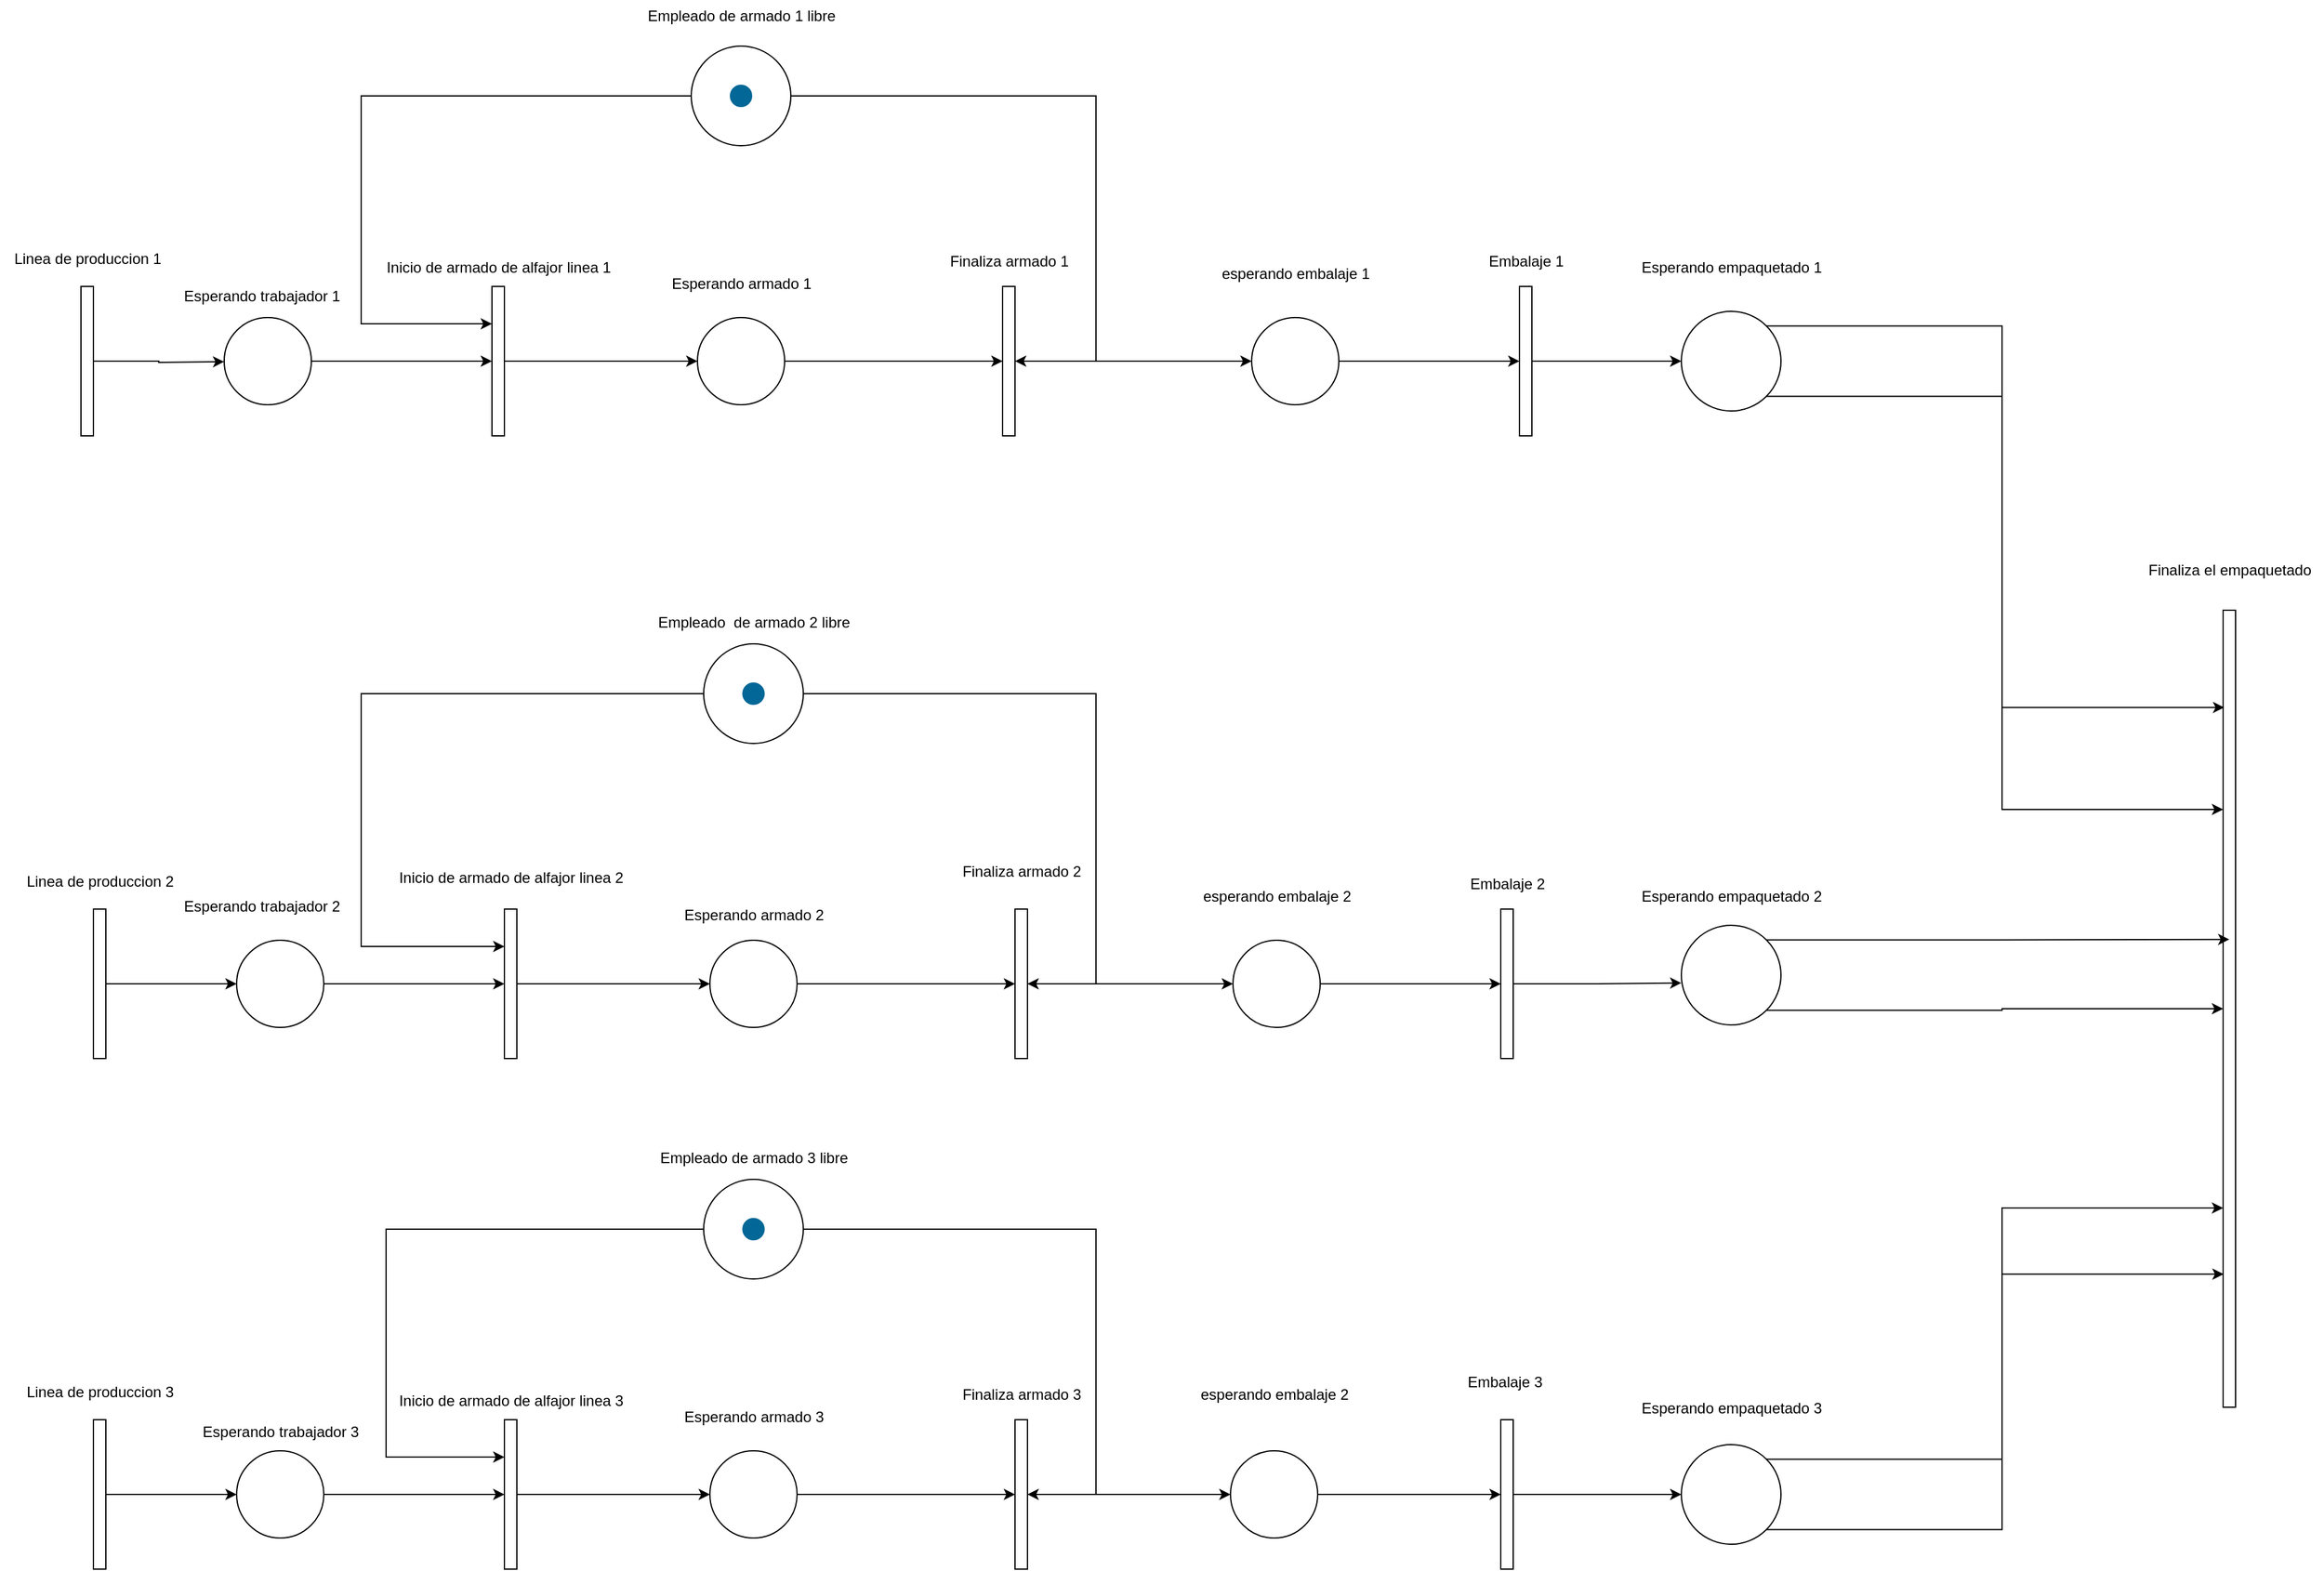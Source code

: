 <mxfile version="24.7.17">
  <diagram name="Página-1" id="KOT08QW-0WxqGODEAb8i">
    <mxGraphModel dx="2647" dy="2899" grid="1" gridSize="10" guides="1" tooltips="1" connect="1" arrows="1" fold="1" page="1" pageScale="1" pageWidth="827" pageHeight="1169" math="0" shadow="0">
      <root>
        <mxCell id="0" />
        <mxCell id="1" parent="0" />
        <mxCell id="YQJc6PB8ockor6OUpRkm-7" style="edgeStyle=orthogonalEdgeStyle;rounded=0;orthogonalLoop=1;jettySize=auto;html=1;exitX=0.5;exitY=1;exitDx=0;exitDy=0;" edge="1" parent="1" source="YQJc6PB8ockor6OUpRkm-1">
          <mxGeometry relative="1" as="geometry">
            <mxPoint x="310.0" y="225.471" as="targetPoint" />
          </mxGeometry>
        </mxCell>
        <mxCell id="YQJc6PB8ockor6OUpRkm-1" value="" style="rounded=0;whiteSpace=wrap;html=1;rotation=-90;" vertex="1" parent="1">
          <mxGeometry x="140" y="220" width="120" height="10" as="geometry" />
        </mxCell>
        <mxCell id="YQJc6PB8ockor6OUpRkm-2" value="Linea de produccion 1&lt;div&gt;&lt;br&gt;&lt;/div&gt;" style="text;html=1;align=center;verticalAlign=middle;resizable=0;points=[];autosize=1;strokeColor=none;fillColor=none;" vertex="1" parent="1">
          <mxGeometry x="130" y="130" width="140" height="40" as="geometry" />
        </mxCell>
        <mxCell id="YQJc6PB8ockor6OUpRkm-10" style="edgeStyle=orthogonalEdgeStyle;rounded=0;orthogonalLoop=1;jettySize=auto;html=1;exitX=0.5;exitY=1;exitDx=0;exitDy=0;entryX=0;entryY=0.5;entryDx=0;entryDy=0;" edge="1" parent="1" source="YQJc6PB8ockor6OUpRkm-3" target="YQJc6PB8ockor6OUpRkm-11">
          <mxGeometry relative="1" as="geometry">
            <mxPoint x="320.0" y="725.471" as="targetPoint" />
          </mxGeometry>
        </mxCell>
        <mxCell id="YQJc6PB8ockor6OUpRkm-3" value="" style="rounded=0;whiteSpace=wrap;html=1;rotation=-90;" vertex="1" parent="1">
          <mxGeometry x="150" y="720" width="120" height="10" as="geometry" />
        </mxCell>
        <mxCell id="YQJc6PB8ockor6OUpRkm-4" value="Linea de produccion 2&lt;div&gt;&lt;br&gt;&lt;/div&gt;" style="text;html=1;align=center;verticalAlign=middle;resizable=0;points=[];autosize=1;strokeColor=none;fillColor=none;" vertex="1" parent="1">
          <mxGeometry x="140" y="630" width="140" height="40" as="geometry" />
        </mxCell>
        <mxCell id="YQJc6PB8ockor6OUpRkm-15" style="edgeStyle=orthogonalEdgeStyle;rounded=0;orthogonalLoop=1;jettySize=auto;html=1;exitX=0.5;exitY=1;exitDx=0;exitDy=0;entryX=0;entryY=0.5;entryDx=0;entryDy=0;" edge="1" parent="1" source="YQJc6PB8ockor6OUpRkm-5" target="YQJc6PB8ockor6OUpRkm-14">
          <mxGeometry relative="1" as="geometry" />
        </mxCell>
        <mxCell id="YQJc6PB8ockor6OUpRkm-5" value="" style="rounded=0;whiteSpace=wrap;html=1;rotation=-90;" vertex="1" parent="1">
          <mxGeometry x="150" y="1130" width="120" height="10" as="geometry" />
        </mxCell>
        <mxCell id="YQJc6PB8ockor6OUpRkm-6" value="Linea de produccion 3&lt;div&gt;&lt;br&gt;&lt;/div&gt;" style="text;html=1;align=center;verticalAlign=middle;resizable=0;points=[];autosize=1;strokeColor=none;fillColor=none;" vertex="1" parent="1">
          <mxGeometry x="140" y="1040" width="140" height="40" as="geometry" />
        </mxCell>
        <mxCell id="YQJc6PB8ockor6OUpRkm-30" style="edgeStyle=orthogonalEdgeStyle;rounded=0;orthogonalLoop=1;jettySize=auto;html=1;entryX=0.5;entryY=0;entryDx=0;entryDy=0;" edge="1" parent="1" source="YQJc6PB8ockor6OUpRkm-8" target="YQJc6PB8ockor6OUpRkm-28">
          <mxGeometry relative="1" as="geometry" />
        </mxCell>
        <mxCell id="YQJc6PB8ockor6OUpRkm-8" value="" style="ellipse;whiteSpace=wrap;html=1;aspect=fixed;" vertex="1" parent="1">
          <mxGeometry x="310.0" y="190" width="70" height="70" as="geometry" />
        </mxCell>
        <mxCell id="YQJc6PB8ockor6OUpRkm-9" value="Esperando trabajador 1" style="text;html=1;align=center;verticalAlign=middle;resizable=0;points=[];autosize=1;strokeColor=none;fillColor=none;" vertex="1" parent="1">
          <mxGeometry x="265" y="158" width="150" height="30" as="geometry" />
        </mxCell>
        <mxCell id="YQJc6PB8ockor6OUpRkm-31" style="edgeStyle=orthogonalEdgeStyle;rounded=0;orthogonalLoop=1;jettySize=auto;html=1;exitX=1;exitY=0.5;exitDx=0;exitDy=0;entryX=0.5;entryY=0;entryDx=0;entryDy=0;" edge="1" parent="1" source="YQJc6PB8ockor6OUpRkm-11" target="YQJc6PB8ockor6OUpRkm-24">
          <mxGeometry relative="1" as="geometry" />
        </mxCell>
        <mxCell id="YQJc6PB8ockor6OUpRkm-11" value="" style="ellipse;whiteSpace=wrap;html=1;aspect=fixed;" vertex="1" parent="1">
          <mxGeometry x="320.0" y="690" width="70" height="70" as="geometry" />
        </mxCell>
        <mxCell id="YQJc6PB8ockor6OUpRkm-12" value="Esperando trabajador 2" style="text;html=1;align=center;verticalAlign=middle;resizable=0;points=[];autosize=1;strokeColor=none;fillColor=none;" vertex="1" parent="1">
          <mxGeometry x="265" y="648" width="150" height="30" as="geometry" />
        </mxCell>
        <mxCell id="YQJc6PB8ockor6OUpRkm-18" style="edgeStyle=orthogonalEdgeStyle;rounded=0;orthogonalLoop=1;jettySize=auto;html=1;exitX=1;exitY=0.5;exitDx=0;exitDy=0;entryX=0.5;entryY=0;entryDx=0;entryDy=0;" edge="1" parent="1" source="YQJc6PB8ockor6OUpRkm-14" target="YQJc6PB8ockor6OUpRkm-17">
          <mxGeometry relative="1" as="geometry" />
        </mxCell>
        <mxCell id="YQJc6PB8ockor6OUpRkm-14" value="" style="ellipse;whiteSpace=wrap;html=1;aspect=fixed;" vertex="1" parent="1">
          <mxGeometry x="320.0" y="1100" width="70" height="70" as="geometry" />
        </mxCell>
        <mxCell id="YQJc6PB8ockor6OUpRkm-16" value="Esperando trabajador 3" style="text;html=1;align=center;verticalAlign=middle;resizable=0;points=[];autosize=1;strokeColor=none;fillColor=none;" vertex="1" parent="1">
          <mxGeometry x="280" y="1070" width="150" height="30" as="geometry" />
        </mxCell>
        <mxCell id="YQJc6PB8ockor6OUpRkm-40" style="edgeStyle=orthogonalEdgeStyle;rounded=0;orthogonalLoop=1;jettySize=auto;html=1;exitX=0.5;exitY=1;exitDx=0;exitDy=0;entryX=0;entryY=0.5;entryDx=0;entryDy=0;" edge="1" parent="1" source="YQJc6PB8ockor6OUpRkm-17" target="YQJc6PB8ockor6OUpRkm-38">
          <mxGeometry relative="1" as="geometry">
            <mxPoint x="680.0" y="1134.882" as="targetPoint" />
          </mxGeometry>
        </mxCell>
        <mxCell id="YQJc6PB8ockor6OUpRkm-17" value="" style="rounded=0;whiteSpace=wrap;html=1;rotation=-90;" vertex="1" parent="1">
          <mxGeometry x="480" y="1130" width="120" height="10" as="geometry" />
        </mxCell>
        <mxCell id="YQJc6PB8ockor6OUpRkm-19" value="Inicio de armado de alfajor linea 3" style="text;html=1;align=center;verticalAlign=middle;resizable=0;points=[];autosize=1;strokeColor=none;fillColor=none;" vertex="1" parent="1">
          <mxGeometry x="440" y="1045" width="200" height="30" as="geometry" />
        </mxCell>
        <mxCell id="YQJc6PB8ockor6OUpRkm-41" style="edgeStyle=orthogonalEdgeStyle;rounded=0;orthogonalLoop=1;jettySize=auto;html=1;exitX=0.5;exitY=1;exitDx=0;exitDy=0;" edge="1" parent="1" source="YQJc6PB8ockor6OUpRkm-24" target="YQJc6PB8ockor6OUpRkm-36">
          <mxGeometry relative="1" as="geometry" />
        </mxCell>
        <mxCell id="YQJc6PB8ockor6OUpRkm-24" value="" style="rounded=0;whiteSpace=wrap;html=1;rotation=-90;" vertex="1" parent="1">
          <mxGeometry x="480" y="720" width="120" height="10" as="geometry" />
        </mxCell>
        <mxCell id="YQJc6PB8ockor6OUpRkm-25" value="Inicio de armado de alfajor linea 2" style="text;html=1;align=center;verticalAlign=middle;resizable=0;points=[];autosize=1;strokeColor=none;fillColor=none;" vertex="1" parent="1">
          <mxGeometry x="440" y="625" width="200" height="30" as="geometry" />
        </mxCell>
        <mxCell id="YQJc6PB8ockor6OUpRkm-32" style="edgeStyle=orthogonalEdgeStyle;rounded=0;orthogonalLoop=1;jettySize=auto;html=1;exitX=0.5;exitY=1;exitDx=0;exitDy=0;entryX=0;entryY=0.5;entryDx=0;entryDy=0;" edge="1" parent="1" source="YQJc6PB8ockor6OUpRkm-28" target="YQJc6PB8ockor6OUpRkm-34">
          <mxGeometry relative="1" as="geometry">
            <mxPoint x="630" y="224.714" as="targetPoint" />
          </mxGeometry>
        </mxCell>
        <mxCell id="YQJc6PB8ockor6OUpRkm-28" value="" style="rounded=0;whiteSpace=wrap;html=1;rotation=-90;" vertex="1" parent="1">
          <mxGeometry x="470" y="220" width="120" height="10" as="geometry" />
        </mxCell>
        <mxCell id="YQJc6PB8ockor6OUpRkm-29" value="Inicio de armado de alfajor linea 1" style="text;html=1;align=center;verticalAlign=middle;resizable=0;points=[];autosize=1;strokeColor=none;fillColor=none;" vertex="1" parent="1">
          <mxGeometry x="430" y="135" width="200" height="30" as="geometry" />
        </mxCell>
        <mxCell id="YQJc6PB8ockor6OUpRkm-52" style="edgeStyle=orthogonalEdgeStyle;rounded=0;orthogonalLoop=1;jettySize=auto;html=1;exitX=1;exitY=0.5;exitDx=0;exitDy=0;entryX=0.5;entryY=0;entryDx=0;entryDy=0;" edge="1" parent="1" source="YQJc6PB8ockor6OUpRkm-34" target="YQJc6PB8ockor6OUpRkm-48">
          <mxGeometry relative="1" as="geometry" />
        </mxCell>
        <mxCell id="YQJc6PB8ockor6OUpRkm-34" value="" style="ellipse;whiteSpace=wrap;html=1;aspect=fixed;" vertex="1" parent="1">
          <mxGeometry x="690.0" y="190" width="70" height="70" as="geometry" />
        </mxCell>
        <mxCell id="YQJc6PB8ockor6OUpRkm-35" value="Esperando armado 1" style="text;html=1;align=center;verticalAlign=middle;resizable=0;points=[];autosize=1;strokeColor=none;fillColor=none;" vertex="1" parent="1">
          <mxGeometry x="655" y="148" width="140" height="30" as="geometry" />
        </mxCell>
        <mxCell id="YQJc6PB8ockor6OUpRkm-50" style="edgeStyle=orthogonalEdgeStyle;rounded=0;orthogonalLoop=1;jettySize=auto;html=1;exitX=1;exitY=0.5;exitDx=0;exitDy=0;entryX=0.5;entryY=0;entryDx=0;entryDy=0;" edge="1" parent="1" source="YQJc6PB8ockor6OUpRkm-36" target="YQJc6PB8ockor6OUpRkm-46">
          <mxGeometry relative="1" as="geometry" />
        </mxCell>
        <mxCell id="YQJc6PB8ockor6OUpRkm-36" value="" style="ellipse;whiteSpace=wrap;html=1;aspect=fixed;" vertex="1" parent="1">
          <mxGeometry x="700.0" y="690" width="70" height="70" as="geometry" />
        </mxCell>
        <mxCell id="YQJc6PB8ockor6OUpRkm-37" value="Esperando armado 2" style="text;html=1;align=center;verticalAlign=middle;resizable=0;points=[];autosize=1;strokeColor=none;fillColor=none;" vertex="1" parent="1">
          <mxGeometry x="665" y="655" width="140" height="30" as="geometry" />
        </mxCell>
        <mxCell id="YQJc6PB8ockor6OUpRkm-44" style="edgeStyle=orthogonalEdgeStyle;rounded=0;orthogonalLoop=1;jettySize=auto;html=1;exitX=1;exitY=0.5;exitDx=0;exitDy=0;entryX=0.5;entryY=0;entryDx=0;entryDy=0;" edge="1" parent="1" source="YQJc6PB8ockor6OUpRkm-38" target="YQJc6PB8ockor6OUpRkm-43">
          <mxGeometry relative="1" as="geometry" />
        </mxCell>
        <mxCell id="YQJc6PB8ockor6OUpRkm-38" value="" style="ellipse;whiteSpace=wrap;html=1;aspect=fixed;" vertex="1" parent="1">
          <mxGeometry x="700.0" y="1100" width="70" height="70" as="geometry" />
        </mxCell>
        <mxCell id="YQJc6PB8ockor6OUpRkm-39" value="Esperando armado 3" style="text;html=1;align=center;verticalAlign=middle;resizable=0;points=[];autosize=1;strokeColor=none;fillColor=none;" vertex="1" parent="1">
          <mxGeometry x="665" y="1058" width="140" height="30" as="geometry" />
        </mxCell>
        <mxCell id="YQJc6PB8ockor6OUpRkm-92" style="edgeStyle=orthogonalEdgeStyle;rounded=0;orthogonalLoop=1;jettySize=auto;html=1;exitX=0.5;exitY=1;exitDx=0;exitDy=0;entryX=0;entryY=0.5;entryDx=0;entryDy=0;" edge="1" parent="1" source="YQJc6PB8ockor6OUpRkm-43" target="YQJc6PB8ockor6OUpRkm-76">
          <mxGeometry relative="1" as="geometry" />
        </mxCell>
        <mxCell id="YQJc6PB8ockor6OUpRkm-43" value="" style="rounded=0;whiteSpace=wrap;html=1;rotation=-90;" vertex="1" parent="1">
          <mxGeometry x="890" y="1130" width="120" height="10" as="geometry" />
        </mxCell>
        <mxCell id="YQJc6PB8ockor6OUpRkm-45" value="Finaliza armado 3" style="text;html=1;align=center;verticalAlign=middle;resizable=0;points=[];autosize=1;strokeColor=none;fillColor=none;" vertex="1" parent="1">
          <mxGeometry x="890" y="1040" width="120" height="30" as="geometry" />
        </mxCell>
        <mxCell id="YQJc6PB8ockor6OUpRkm-69" style="edgeStyle=orthogonalEdgeStyle;rounded=0;orthogonalLoop=1;jettySize=auto;html=1;exitX=0.5;exitY=1;exitDx=0;exitDy=0;" edge="1" parent="1" source="YQJc6PB8ockor6OUpRkm-46">
          <mxGeometry relative="1" as="geometry">
            <mxPoint x="1120" y="725" as="targetPoint" />
          </mxGeometry>
        </mxCell>
        <mxCell id="YQJc6PB8ockor6OUpRkm-46" value="" style="rounded=0;whiteSpace=wrap;html=1;rotation=-90;" vertex="1" parent="1">
          <mxGeometry x="890" y="720" width="120" height="10" as="geometry" />
        </mxCell>
        <mxCell id="YQJc6PB8ockor6OUpRkm-47" value="Finaliza armado 2" style="text;html=1;align=center;verticalAlign=middle;resizable=0;points=[];autosize=1;strokeColor=none;fillColor=none;" vertex="1" parent="1">
          <mxGeometry x="890" y="620" width="120" height="30" as="geometry" />
        </mxCell>
        <mxCell id="YQJc6PB8ockor6OUpRkm-91" style="edgeStyle=orthogonalEdgeStyle;rounded=0;orthogonalLoop=1;jettySize=auto;html=1;exitX=0.5;exitY=1;exitDx=0;exitDy=0;" edge="1" parent="1" source="YQJc6PB8ockor6OUpRkm-48" target="YQJc6PB8ockor6OUpRkm-86">
          <mxGeometry relative="1" as="geometry" />
        </mxCell>
        <mxCell id="YQJc6PB8ockor6OUpRkm-48" value="" style="rounded=0;whiteSpace=wrap;html=1;rotation=-90;" vertex="1" parent="1">
          <mxGeometry x="880" y="220" width="120" height="10" as="geometry" />
        </mxCell>
        <mxCell id="YQJc6PB8ockor6OUpRkm-49" value="Finaliza armado 1" style="text;html=1;align=center;verticalAlign=middle;resizable=0;points=[];autosize=1;strokeColor=none;fillColor=none;" vertex="1" parent="1">
          <mxGeometry x="880" y="130" width="120" height="30" as="geometry" />
        </mxCell>
        <mxCell id="YQJc6PB8ockor6OUpRkm-53" value="" style="shape=mxgraph.cisco.misc.token;html=1;pointerEvents=1;dashed=0;fillColor=#036897;strokeColor=#ffffff;strokeWidth=2;verticalLabelPosition=bottom;verticalAlign=top;align=center;outlineConnect=0;" vertex="1" parent="1">
          <mxGeometry x="715" y="2" width="20" height="20" as="geometry" />
        </mxCell>
        <mxCell id="YQJc6PB8ockor6OUpRkm-62" style="edgeStyle=orthogonalEdgeStyle;rounded=0;orthogonalLoop=1;jettySize=auto;html=1;exitX=0;exitY=0.5;exitDx=0;exitDy=0;entryX=0.75;entryY=0;entryDx=0;entryDy=0;" edge="1" parent="1" source="YQJc6PB8ockor6OUpRkm-54" target="YQJc6PB8ockor6OUpRkm-28">
          <mxGeometry relative="1" as="geometry">
            <Array as="points">
              <mxPoint x="420" y="12" />
              <mxPoint x="420" y="195" />
            </Array>
          </mxGeometry>
        </mxCell>
        <mxCell id="YQJc6PB8ockor6OUpRkm-68" style="edgeStyle=orthogonalEdgeStyle;rounded=0;orthogonalLoop=1;jettySize=auto;html=1;exitX=1;exitY=0.5;exitDx=0;exitDy=0;entryX=0.5;entryY=1;entryDx=0;entryDy=0;" edge="1" parent="1" source="YQJc6PB8ockor6OUpRkm-54" target="YQJc6PB8ockor6OUpRkm-48">
          <mxGeometry relative="1" as="geometry">
            <Array as="points">
              <mxPoint x="1010" y="12" />
              <mxPoint x="1010" y="225" />
            </Array>
          </mxGeometry>
        </mxCell>
        <mxCell id="YQJc6PB8ockor6OUpRkm-54" value="" style="ellipse;whiteSpace=wrap;html=1;aspect=fixed;fillColor=none;" vertex="1" parent="1">
          <mxGeometry x="685" y="-28" width="80" height="80" as="geometry" />
        </mxCell>
        <mxCell id="YQJc6PB8ockor6OUpRkm-55" value="Empleado de armado 1 libre&lt;div&gt;&lt;br&gt;&lt;/div&gt;" style="text;html=1;align=center;verticalAlign=middle;resizable=0;points=[];autosize=1;strokeColor=none;fillColor=none;" vertex="1" parent="1">
          <mxGeometry x="640" y="-65" width="170" height="40" as="geometry" />
        </mxCell>
        <mxCell id="YQJc6PB8ockor6OUpRkm-56" value="" style="shape=mxgraph.cisco.misc.token;html=1;pointerEvents=1;dashed=0;fillColor=#036897;strokeColor=#ffffff;strokeWidth=2;verticalLabelPosition=bottom;verticalAlign=top;align=center;outlineConnect=0;" vertex="1" parent="1">
          <mxGeometry x="725" y="482" width="20" height="20" as="geometry" />
        </mxCell>
        <mxCell id="YQJc6PB8ockor6OUpRkm-64" style="edgeStyle=orthogonalEdgeStyle;rounded=0;orthogonalLoop=1;jettySize=auto;html=1;exitX=0;exitY=0.5;exitDx=0;exitDy=0;entryX=0.75;entryY=0;entryDx=0;entryDy=0;" edge="1" parent="1" source="YQJc6PB8ockor6OUpRkm-57" target="YQJc6PB8ockor6OUpRkm-24">
          <mxGeometry relative="1" as="geometry">
            <Array as="points">
              <mxPoint x="420" y="492" />
              <mxPoint x="420" y="695" />
            </Array>
          </mxGeometry>
        </mxCell>
        <mxCell id="YQJc6PB8ockor6OUpRkm-65" style="edgeStyle=orthogonalEdgeStyle;rounded=0;orthogonalLoop=1;jettySize=auto;html=1;exitX=1;exitY=0.5;exitDx=0;exitDy=0;entryX=0.5;entryY=1;entryDx=0;entryDy=0;" edge="1" parent="1" source="YQJc6PB8ockor6OUpRkm-57" target="YQJc6PB8ockor6OUpRkm-46">
          <mxGeometry relative="1" as="geometry">
            <Array as="points">
              <mxPoint x="1010" y="492" />
              <mxPoint x="1010" y="725" />
            </Array>
          </mxGeometry>
        </mxCell>
        <mxCell id="YQJc6PB8ockor6OUpRkm-57" value="" style="ellipse;whiteSpace=wrap;html=1;aspect=fixed;fillColor=none;" vertex="1" parent="1">
          <mxGeometry x="695" y="452" width="80" height="80" as="geometry" />
        </mxCell>
        <mxCell id="YQJc6PB8ockor6OUpRkm-58" value="Empleado&amp;nbsp; de armado 2 libre" style="text;html=1;align=center;verticalAlign=middle;resizable=0;points=[];autosize=1;strokeColor=none;fillColor=none;" vertex="1" parent="1">
          <mxGeometry x="645" y="420" width="180" height="30" as="geometry" />
        </mxCell>
        <mxCell id="YQJc6PB8ockor6OUpRkm-59" value="" style="shape=mxgraph.cisco.misc.token;html=1;pointerEvents=1;dashed=0;fillColor=#036897;strokeColor=#ffffff;strokeWidth=2;verticalLabelPosition=bottom;verticalAlign=top;align=center;outlineConnect=0;" vertex="1" parent="1">
          <mxGeometry x="725" y="912" width="20" height="20" as="geometry" />
        </mxCell>
        <mxCell id="YQJc6PB8ockor6OUpRkm-66" style="edgeStyle=orthogonalEdgeStyle;rounded=0;orthogonalLoop=1;jettySize=auto;html=1;exitX=0;exitY=0.5;exitDx=0;exitDy=0;entryX=0.75;entryY=0;entryDx=0;entryDy=0;" edge="1" parent="1" source="YQJc6PB8ockor6OUpRkm-60" target="YQJc6PB8ockor6OUpRkm-17">
          <mxGeometry relative="1" as="geometry">
            <Array as="points">
              <mxPoint x="440" y="922" />
              <mxPoint x="440" y="1105" />
            </Array>
          </mxGeometry>
        </mxCell>
        <mxCell id="YQJc6PB8ockor6OUpRkm-67" style="edgeStyle=orthogonalEdgeStyle;rounded=0;orthogonalLoop=1;jettySize=auto;html=1;exitX=1;exitY=0.5;exitDx=0;exitDy=0;entryX=0.5;entryY=1;entryDx=0;entryDy=0;" edge="1" parent="1" source="YQJc6PB8ockor6OUpRkm-60" target="YQJc6PB8ockor6OUpRkm-43">
          <mxGeometry relative="1" as="geometry">
            <Array as="points">
              <mxPoint x="1010" y="922" />
              <mxPoint x="1010" y="1135" />
            </Array>
          </mxGeometry>
        </mxCell>
        <mxCell id="YQJc6PB8ockor6OUpRkm-60" value="" style="ellipse;whiteSpace=wrap;html=1;aspect=fixed;fillColor=none;" vertex="1" parent="1">
          <mxGeometry x="695" y="882" width="80" height="80" as="geometry" />
        </mxCell>
        <mxCell id="YQJc6PB8ockor6OUpRkm-61" value="Empleado de armado 3 libre" style="text;html=1;align=center;verticalAlign=middle;resizable=0;points=[];autosize=1;strokeColor=none;fillColor=none;" vertex="1" parent="1">
          <mxGeometry x="650" y="850" width="170" height="30" as="geometry" />
        </mxCell>
        <mxCell id="YQJc6PB8ockor6OUpRkm-70" value="" style="ellipse;whiteSpace=wrap;html=1;aspect=fixed;" vertex="1" parent="1">
          <mxGeometry x="1120.0" y="690" width="70" height="70" as="geometry" />
        </mxCell>
        <mxCell id="YQJc6PB8ockor6OUpRkm-71" value="esperando embalaje 2" style="text;html=1;align=center;verticalAlign=middle;resizable=0;points=[];autosize=1;strokeColor=none;fillColor=none;" vertex="1" parent="1">
          <mxGeometry x="1085" y="640" width="140" height="30" as="geometry" />
        </mxCell>
        <mxCell id="YQJc6PB8ockor6OUpRkm-73" value="" style="edgeStyle=orthogonalEdgeStyle;rounded=0;orthogonalLoop=1;jettySize=auto;html=1;" edge="1" parent="1" source="YQJc6PB8ockor6OUpRkm-70" target="YQJc6PB8ockor6OUpRkm-74">
          <mxGeometry relative="1" as="geometry">
            <mxPoint x="1340" y="725" as="targetPoint" />
            <mxPoint x="1190" y="725" as="sourcePoint" />
          </mxGeometry>
        </mxCell>
        <mxCell id="YQJc6PB8ockor6OUpRkm-93" style="edgeStyle=orthogonalEdgeStyle;rounded=0;orthogonalLoop=1;jettySize=auto;html=1;exitX=0.5;exitY=1;exitDx=0;exitDy=0;" edge="1" parent="1" source="YQJc6PB8ockor6OUpRkm-74">
          <mxGeometry relative="1" as="geometry">
            <mxPoint x="1480" y="724.333" as="targetPoint" />
          </mxGeometry>
        </mxCell>
        <mxCell id="YQJc6PB8ockor6OUpRkm-74" value="" style="rounded=0;whiteSpace=wrap;html=1;rotation=-90;" vertex="1" parent="1">
          <mxGeometry x="1280" y="720" width="120" height="10" as="geometry" />
        </mxCell>
        <mxCell id="YQJc6PB8ockor6OUpRkm-75" value="Embalaje 2" style="text;html=1;align=center;verticalAlign=middle;resizable=0;points=[];autosize=1;strokeColor=none;fillColor=none;" vertex="1" parent="1">
          <mxGeometry x="1300" y="630" width="80" height="30" as="geometry" />
        </mxCell>
        <mxCell id="YQJc6PB8ockor6OUpRkm-76" value="" style="ellipse;whiteSpace=wrap;html=1;aspect=fixed;" vertex="1" parent="1">
          <mxGeometry x="1118.0" y="1100" width="70" height="70" as="geometry" />
        </mxCell>
        <mxCell id="YQJc6PB8ockor6OUpRkm-77" value="esperando embalaje 2" style="text;html=1;align=center;verticalAlign=middle;resizable=0;points=[];autosize=1;strokeColor=none;fillColor=none;" vertex="1" parent="1">
          <mxGeometry x="1083" y="1040" width="140" height="30" as="geometry" />
        </mxCell>
        <mxCell id="YQJc6PB8ockor6OUpRkm-78" value="" style="edgeStyle=orthogonalEdgeStyle;rounded=0;orthogonalLoop=1;jettySize=auto;html=1;" edge="1" parent="1" source="YQJc6PB8ockor6OUpRkm-76" target="YQJc6PB8ockor6OUpRkm-79">
          <mxGeometry relative="1" as="geometry">
            <mxPoint x="1338" y="1125" as="targetPoint" />
            <mxPoint x="1188" y="1125" as="sourcePoint" />
          </mxGeometry>
        </mxCell>
        <mxCell id="YQJc6PB8ockor6OUpRkm-100" style="edgeStyle=orthogonalEdgeStyle;rounded=0;orthogonalLoop=1;jettySize=auto;html=1;exitX=0.5;exitY=1;exitDx=0;exitDy=0;" edge="1" parent="1" source="YQJc6PB8ockor6OUpRkm-79" target="YQJc6PB8ockor6OUpRkm-98">
          <mxGeometry relative="1" as="geometry" />
        </mxCell>
        <mxCell id="YQJc6PB8ockor6OUpRkm-79" value="" style="rounded=0;whiteSpace=wrap;html=1;rotation=-90;" vertex="1" parent="1">
          <mxGeometry x="1280" y="1130" width="120" height="10" as="geometry" />
        </mxCell>
        <mxCell id="YQJc6PB8ockor6OUpRkm-80" value="Embalaje 3" style="text;html=1;align=center;verticalAlign=middle;resizable=0;points=[];autosize=1;strokeColor=none;fillColor=none;" vertex="1" parent="1">
          <mxGeometry x="1298" y="1030" width="80" height="30" as="geometry" />
        </mxCell>
        <mxCell id="YQJc6PB8ockor6OUpRkm-86" value="" style="ellipse;whiteSpace=wrap;html=1;aspect=fixed;" vertex="1" parent="1">
          <mxGeometry x="1135.0" y="190" width="70" height="70" as="geometry" />
        </mxCell>
        <mxCell id="YQJc6PB8ockor6OUpRkm-87" value="esperando embalaje 1" style="text;html=1;align=center;verticalAlign=middle;resizable=0;points=[];autosize=1;strokeColor=none;fillColor=none;" vertex="1" parent="1">
          <mxGeometry x="1100" y="140" width="140" height="30" as="geometry" />
        </mxCell>
        <mxCell id="YQJc6PB8ockor6OUpRkm-88" value="" style="edgeStyle=orthogonalEdgeStyle;rounded=0;orthogonalLoop=1;jettySize=auto;html=1;" edge="1" parent="1" source="YQJc6PB8ockor6OUpRkm-86" target="YQJc6PB8ockor6OUpRkm-89">
          <mxGeometry relative="1" as="geometry">
            <mxPoint x="1355" y="225" as="targetPoint" />
            <mxPoint x="1205" y="225" as="sourcePoint" />
          </mxGeometry>
        </mxCell>
        <mxCell id="YQJc6PB8ockor6OUpRkm-101" style="edgeStyle=orthogonalEdgeStyle;rounded=0;orthogonalLoop=1;jettySize=auto;html=1;exitX=0.5;exitY=1;exitDx=0;exitDy=0;entryX=0;entryY=0.5;entryDx=0;entryDy=0;" edge="1" parent="1" source="YQJc6PB8ockor6OUpRkm-89" target="YQJc6PB8ockor6OUpRkm-96">
          <mxGeometry relative="1" as="geometry" />
        </mxCell>
        <mxCell id="YQJc6PB8ockor6OUpRkm-89" value="" style="rounded=0;whiteSpace=wrap;html=1;rotation=-90;" vertex="1" parent="1">
          <mxGeometry x="1295" y="220" width="120" height="10" as="geometry" />
        </mxCell>
        <mxCell id="YQJc6PB8ockor6OUpRkm-90" value="Embalaje 1" style="text;html=1;align=center;verticalAlign=middle;resizable=0;points=[];autosize=1;strokeColor=none;fillColor=none;" vertex="1" parent="1">
          <mxGeometry x="1315" y="130" width="80" height="30" as="geometry" />
        </mxCell>
        <mxCell id="YQJc6PB8ockor6OUpRkm-104" style="edgeStyle=orthogonalEdgeStyle;rounded=0;orthogonalLoop=1;jettySize=auto;html=1;exitX=1;exitY=1;exitDx=0;exitDy=0;entryX=0.5;entryY=0;entryDx=0;entryDy=0;" edge="1" parent="1" source="YQJc6PB8ockor6OUpRkm-94" target="YQJc6PB8ockor6OUpRkm-102">
          <mxGeometry relative="1" as="geometry" />
        </mxCell>
        <mxCell id="YQJc6PB8ockor6OUpRkm-94" value="" style="ellipse;whiteSpace=wrap;html=1;aspect=fixed;" vertex="1" parent="1">
          <mxGeometry x="1480" y="678" width="80" height="80" as="geometry" />
        </mxCell>
        <mxCell id="YQJc6PB8ockor6OUpRkm-95" value="Esperando empaquetado 2" style="text;html=1;align=center;verticalAlign=middle;resizable=0;points=[];autosize=1;strokeColor=none;fillColor=none;" vertex="1" parent="1">
          <mxGeometry x="1435" y="640" width="170" height="30" as="geometry" />
        </mxCell>
        <mxCell id="YQJc6PB8ockor6OUpRkm-109" style="edgeStyle=orthogonalEdgeStyle;rounded=0;orthogonalLoop=1;jettySize=auto;html=1;exitX=1;exitY=1;exitDx=0;exitDy=0;entryX=0.75;entryY=0;entryDx=0;entryDy=0;" edge="1" parent="1" source="YQJc6PB8ockor6OUpRkm-96" target="YQJc6PB8ockor6OUpRkm-102">
          <mxGeometry relative="1" as="geometry" />
        </mxCell>
        <mxCell id="YQJc6PB8ockor6OUpRkm-96" value="" style="ellipse;whiteSpace=wrap;html=1;aspect=fixed;" vertex="1" parent="1">
          <mxGeometry x="1480" y="185" width="80" height="80" as="geometry" />
        </mxCell>
        <mxCell id="YQJc6PB8ockor6OUpRkm-97" value="Esperando empaquetado 1" style="text;html=1;align=center;verticalAlign=middle;resizable=0;points=[];autosize=1;strokeColor=none;fillColor=none;" vertex="1" parent="1">
          <mxGeometry x="1435" y="135" width="170" height="30" as="geometry" />
        </mxCell>
        <mxCell id="YQJc6PB8ockor6OUpRkm-106" style="edgeStyle=orthogonalEdgeStyle;rounded=0;orthogonalLoop=1;jettySize=auto;html=1;exitX=1;exitY=0;exitDx=0;exitDy=0;entryX=0.25;entryY=0;entryDx=0;entryDy=0;" edge="1" parent="1" source="YQJc6PB8ockor6OUpRkm-98" target="YQJc6PB8ockor6OUpRkm-102">
          <mxGeometry relative="1" as="geometry" />
        </mxCell>
        <mxCell id="YQJc6PB8ockor6OUpRkm-108" style="edgeStyle=orthogonalEdgeStyle;rounded=0;orthogonalLoop=1;jettySize=auto;html=1;exitX=1;exitY=1;exitDx=0;exitDy=0;entryX=0.167;entryY=0.041;entryDx=0;entryDy=0;entryPerimeter=0;" edge="1" parent="1" source="YQJc6PB8ockor6OUpRkm-98" target="YQJc6PB8ockor6OUpRkm-102">
          <mxGeometry relative="1" as="geometry">
            <mxPoint x="1820" y="960" as="targetPoint" />
          </mxGeometry>
        </mxCell>
        <mxCell id="YQJc6PB8ockor6OUpRkm-98" value="" style="ellipse;whiteSpace=wrap;html=1;aspect=fixed;" vertex="1" parent="1">
          <mxGeometry x="1480" y="1095" width="80" height="80" as="geometry" />
        </mxCell>
        <mxCell id="YQJc6PB8ockor6OUpRkm-99" value="Esperando empaquetado 3" style="text;html=1;align=center;verticalAlign=middle;resizable=0;points=[];autosize=1;strokeColor=none;fillColor=none;" vertex="1" parent="1">
          <mxGeometry x="1435" y="1051" width="170" height="30" as="geometry" />
        </mxCell>
        <mxCell id="YQJc6PB8ockor6OUpRkm-102" value="" style="rounded=0;whiteSpace=wrap;html=1;rotation=-90;" vertex="1" parent="1">
          <mxGeometry x="1600" y="740" width="640" height="10" as="geometry" />
        </mxCell>
        <mxCell id="YQJc6PB8ockor6OUpRkm-105" style="edgeStyle=orthogonalEdgeStyle;rounded=0;orthogonalLoop=1;jettySize=auto;html=1;exitX=1;exitY=0;exitDx=0;exitDy=0;entryX=0.587;entryY=0.5;entryDx=0;entryDy=0;entryPerimeter=0;" edge="1" parent="1" source="YQJc6PB8ockor6OUpRkm-94" target="YQJc6PB8ockor6OUpRkm-102">
          <mxGeometry relative="1" as="geometry" />
        </mxCell>
        <mxCell id="YQJc6PB8ockor6OUpRkm-110" style="edgeStyle=orthogonalEdgeStyle;rounded=0;orthogonalLoop=1;jettySize=auto;html=1;exitX=1;exitY=0;exitDx=0;exitDy=0;entryX=0.878;entryY=0.089;entryDx=0;entryDy=0;entryPerimeter=0;" edge="1" parent="1" source="YQJc6PB8ockor6OUpRkm-96" target="YQJc6PB8ockor6OUpRkm-102">
          <mxGeometry relative="1" as="geometry" />
        </mxCell>
        <mxCell id="YQJc6PB8ockor6OUpRkm-111" value="Finaliza el empaquetado" style="text;html=1;align=center;verticalAlign=middle;resizable=0;points=[];autosize=1;strokeColor=none;fillColor=none;" vertex="1" parent="1">
          <mxGeometry x="1845" y="378" width="150" height="30" as="geometry" />
        </mxCell>
      </root>
    </mxGraphModel>
  </diagram>
</mxfile>
